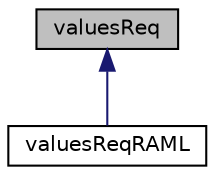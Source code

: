digraph "valuesReq"
{
  edge [fontname="Helvetica",fontsize="10",labelfontname="Helvetica",labelfontsize="10"];
  node [fontname="Helvetica",fontsize="10",shape=record];
  Node1 [label="valuesReq",height=0.2,width=0.4,color="black", fillcolor="grey75", style="filled", fontcolor="black"];
  Node1 -> Node2 [dir="back",color="midnightblue",fontsize="10",style="solid",fontname="Helvetica"];
  Node2 [label="valuesReqRAML",height=0.2,width=0.4,color="black", fillcolor="white", style="filled",URL="$structvaluesReqRAML.html",tooltip="Values inserted RAML parsing. "];
}
